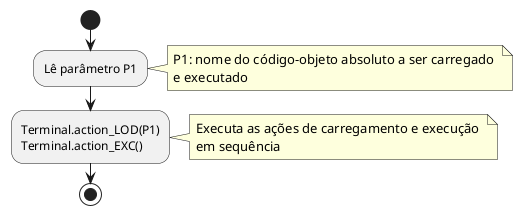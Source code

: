 @startuml terminal_RUN
start
  :Lê parâmetro P1;
  note right
    P1: nome do código-objeto absoluto a ser carregado 
    e executado
  end note
  :Terminal.action_LOD(P1)
  Terminal.action_EXC();
  note right
    Executa as ações de carregamento e execução 
    em sequência
  end note
stop
@enduml